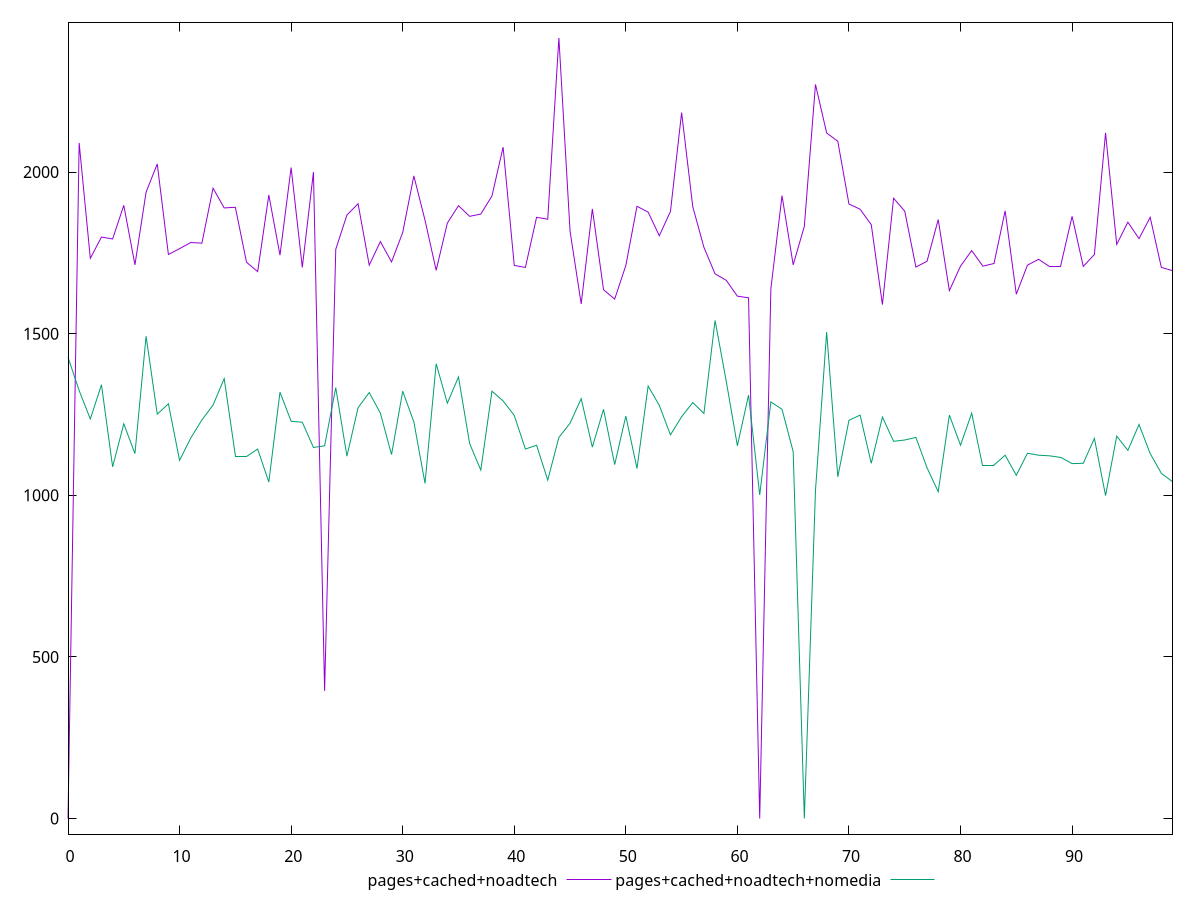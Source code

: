 reset

$pagesCachedNoadtech <<EOF
0 0
1 2090
2 1733
3 1799
4 1793
5 1897
6 1713
7 1938
8 2025
9 1745
10 1763
11 1782
12 1780
13 1950
14 1889
15 1891
16 1721
17 1692
18 1929
19 1743
20 2014
21 1705
22 2000
23 395
24 1761
25 1867
26 1902
27 1712
28 1785
29 1722
30 1813
31 1988
32 1851
33 1696
34 1842
35 1896
36 1863
37 1870
38 1926
39 2077
40 1711
41 1705
42 1860
43 1854
44 2415
45 1817
46 1592
47 1886
48 1636
49 1607
50 1711
51 1894
52 1876
53 1803
54 1878
55 2184
56 1893
57 1767
58 1685
59 1665
60 1616
61 1611
62 0
63 1639
64 1927
65 1713
66 1832
67 2271
68 2121
69 2095
70 1901
71 1885
72 1837
73 1590
74 1919
75 1879
76 1706
77 1724
78 1853
79 1633
80 1709
81 1757
82 1709
83 1717
84 1880
85 1622
86 1712
87 1730
88 1707
89 1707
90 1863
91 1708
92 1745
93 2121
94 1776
95 1845
96 1794
97 1860
98 1705
99 1695
EOF

$pagesCachedNoadtechNomedia <<EOF
0 1427
1 1324
2 1236
3 1342
4 1088
5 1221
6 1129
7 1492
8 1251
9 1283
10 1108
11 1177
12 1233
13 1279
14 1361
15 1121
16 1121
17 1143
18 1041
19 1319
20 1229
21 1226
22 1148
23 1153
24 1333
25 1121
26 1271
27 1318
28 1254
29 1126
30 1322
31 1227
32 1037
33 1407
34 1285
35 1366
36 1160
37 1078
38 1322
39 1292
40 1247
41 1143
42 1155
43 1047
44 1179
45 1223
46 1299
47 1149
48 1266
49 1095
50 1245
51 1083
52 1338
53 1278
54 1187
55 1243
56 1287
57 1253
58 1541
59 1353
60 1153
61 1310
62 1001
63 1289
64 1266
65 1135
66 0
67 1015
68 1505
69 1057
70 1232
71 1248
72 1099
73 1242
74 1167
75 1171
76 1179
77 1085
78 1011
79 1248
80 1155
81 1254
82 1091
83 1091
84 1124
85 1062
86 1130
87 1124
88 1122
89 1117
90 1098
91 1099
92 1176
93 999
94 1183
95 1139
96 1219
97 1129
98 1068
99 1042
EOF

set key outside below
set xrange [0:99]
set yrange [-48.300000000000004:2463.3]
set trange [-48.300000000000004:2463.3]
set terminal svg size 640, 520 enhanced background rgb 'white'
set output "report_00013_2021-02-09T12-04-24.940Z/uses-rel-preload/comparison/line/2_vs_3.svg"

plot $pagesCachedNoadtech title "pages+cached+noadtech" with line, \
     $pagesCachedNoadtechNomedia title "pages+cached+noadtech+nomedia" with line

reset
